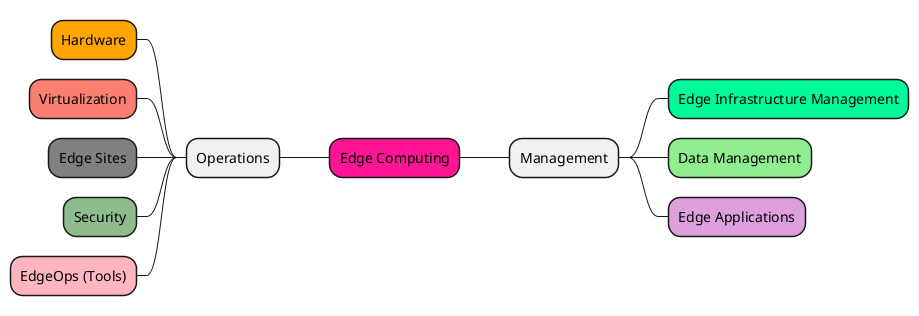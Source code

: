 @startmindmap

*[#DeepPink] Edge Computing

** Management
***[#MediumSpringGreen] Edge Infrastructure Management
***[#LightGreen] Data Management
***[#Plum] Edge Applications

Left Side

** Operations
***[#Orange] Hardware
***[#Salmon] Virtualization
***[#Grey] Edge Sites
***[#DarkSeaGreen] Security
***[#LightPink] EdgeOps (Tools)

@endmindmap